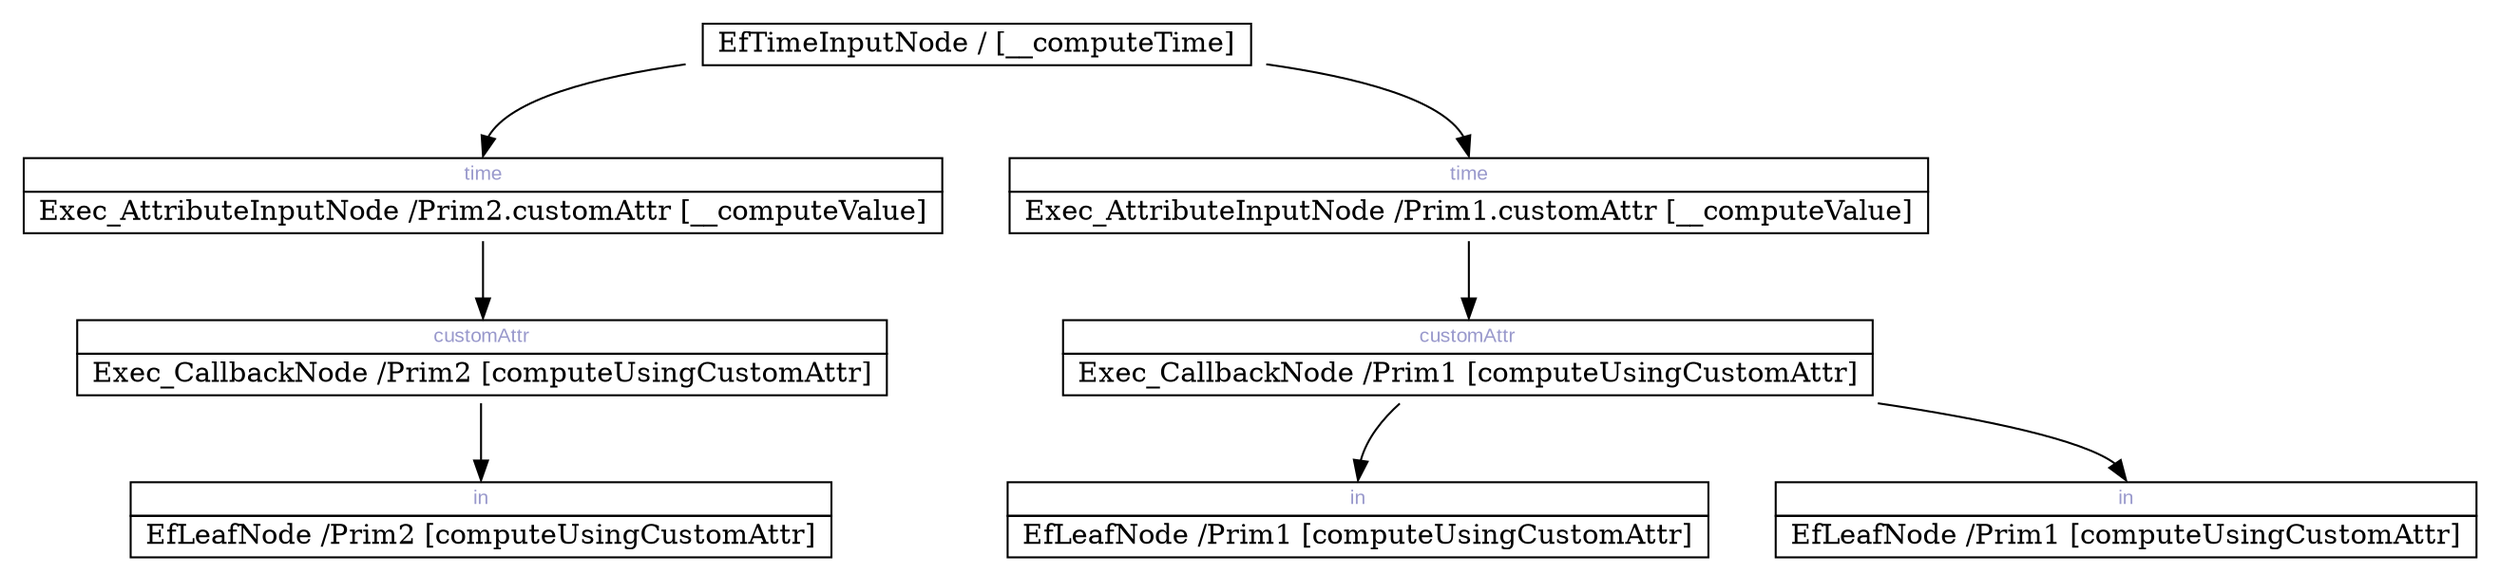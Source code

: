 digraph network {
	rankdir=TB;
	page="8.5, 11";

	node [shape=plaintext];
		"0x7fa24daa7bf0" [label=<
		<TABLE BORDER="0" CELLBORDER="1" CELLSPACING="0">
			<TR><TD COLSPAN="1"> EfTimeInputNode / [__computeTime] </TD></TR>
		</TABLE>>];
	node [shape=plaintext];
		"0x7fa242bc3f00" [label=<
		<TABLE BORDER="0" CELLBORDER="1" CELLSPACING="0">
			<TR><TD PORT="0x7fa242bce490" COLSPAN="1"><FONT POINT-SIZE="10" FACE="Arial" COLOR="#9999cc">time</FONT></TD></TR>
			<TR><TD COLSPAN="1"> Exec_AttributeInputNode /Prim2.customAttr [__computeValue] </TD></TR>
		</TABLE>>];
	node [shape=plaintext];
		"0x7fa2429d6a80" [label=<
		<TABLE BORDER="0" CELLBORDER="1" CELLSPACING="0">
			<TR><TD PORT="0x7fa242bce4c0" COLSPAN="1"><FONT POINT-SIZE="10" FACE="Arial" COLOR="#9999cc">customAttr</FONT></TD></TR>
			<TR><TD COLSPAN="1"> Exec_CallbackNode /Prim1 [computeUsingCustomAttr] </TD></TR>
		</TABLE>>];
	node [shape=plaintext];
		"0x7fa2548f8020" [label=<
		<TABLE BORDER="0" CELLBORDER="1" CELLSPACING="0">
			<TR><TD PORT="0x7fa242bce520" COLSPAN="1"><FONT POINT-SIZE="10" FACE="Arial" COLOR="#9999cc">in</FONT></TD></TR>
			<TR><TD COLSPAN="1"> EfLeafNode /Prim1 [computeUsingCustomAttr] </TD></TR>
		</TABLE>>];
	node [shape=plaintext];
		"0x7fa242bc3e00" [label=<
		<TABLE BORDER="0" CELLBORDER="1" CELLSPACING="0">
			<TR><TD PORT="0x7fa242bce130" COLSPAN="1"><FONT POINT-SIZE="10" FACE="Arial" COLOR="#9999cc">time</FONT></TD></TR>
			<TR><TD COLSPAN="1"> Exec_AttributeInputNode /Prim1.customAttr [__computeValue] </TD></TR>
		</TABLE>>];
	node [shape=plaintext];
		"0x7fa2429d6af0" [label=<
		<TABLE BORDER="0" CELLBORDER="1" CELLSPACING="0">
			<TR><TD PORT="0x7fa242bce610" COLSPAN="1"><FONT POINT-SIZE="10" FACE="Arial" COLOR="#9999cc">customAttr</FONT></TD></TR>
			<TR><TD COLSPAN="1"> Exec_CallbackNode /Prim2 [computeUsingCustomAttr] </TD></TR>
		</TABLE>>];
	node [shape=plaintext];
		"0x7fa2548f8110" [label=<
		<TABLE BORDER="0" CELLBORDER="1" CELLSPACING="0">
			<TR><TD PORT="0x7fa242bce670" COLSPAN="1"><FONT POINT-SIZE="10" FACE="Arial" COLOR="#9999cc">in</FONT></TD></TR>
			<TR><TD COLSPAN="1"> EfLeafNode /Prim2 [computeUsingCustomAttr] </TD></TR>
		</TABLE>>];
	node [shape=plaintext];
		"0x7fa2548f8250" [label=<
		<TABLE BORDER="0" CELLBORDER="1" CELLSPACING="0">
			<TR><TD PORT="0x7fa242bce700" COLSPAN="1"><FONT POINT-SIZE="10" FACE="Arial" COLOR="#9999cc">in</FONT></TD></TR>
			<TR><TD COLSPAN="1"> EfLeafNode /Prim1 [computeUsingCustomAttr] </TD></TR>
		</TABLE>>];
		"0x7fa24daa7bf0" -> "0x7fa242bc3f00":"0x7fa242bce490":n;
		"0x7fa242bc3e00" -> "0x7fa2429d6a80":"0x7fa242bce4c0":n;
		"0x7fa2429d6a80" -> "0x7fa2548f8020":"0x7fa242bce520":n;
		"0x7fa24daa7bf0" -> "0x7fa242bc3e00":"0x7fa242bce130":n;
		"0x7fa242bc3f00" -> "0x7fa2429d6af0":"0x7fa242bce610":n;
		"0x7fa2429d6af0" -> "0x7fa2548f8110":"0x7fa242bce670":n;
		"0x7fa2429d6a80" -> "0x7fa2548f8250":"0x7fa242bce700":n;
}
